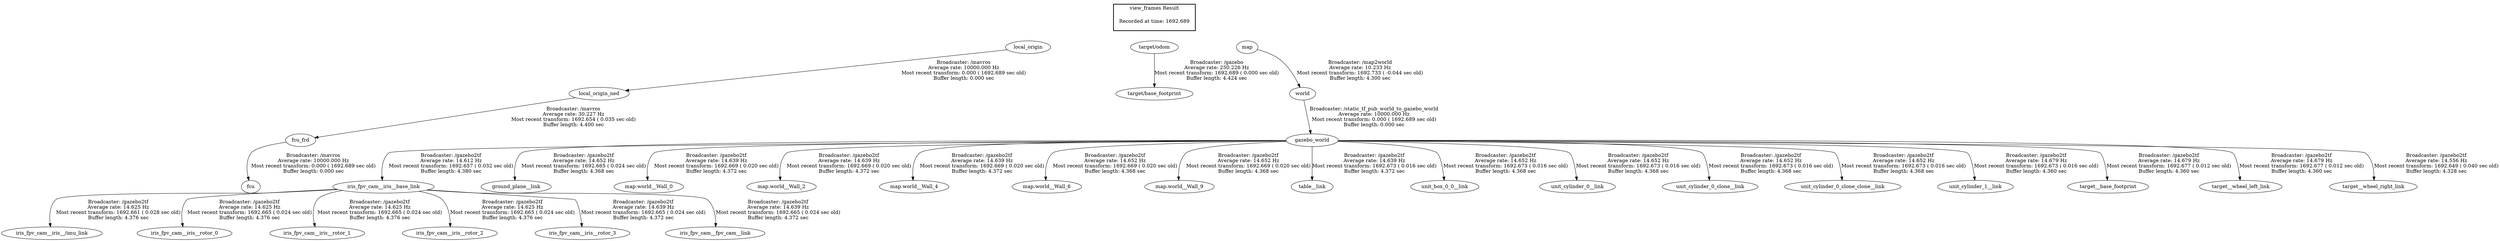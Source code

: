 digraph G {
"local_origin_ned" -> "fcu_frd"[label="Broadcaster: /mavros\nAverage rate: 30.227 Hz\nMost recent transform: 1692.654 ( 0.035 sec old)\nBuffer length: 4.400 sec\n"];
"local_origin" -> "local_origin_ned"[label="Broadcaster: /mavros\nAverage rate: 10000.000 Hz\nMost recent transform: 0.000 ( 1692.689 sec old)\nBuffer length: 0.000 sec\n"];
"fcu_frd" -> "fcu"[label="Broadcaster: /mavros\nAverage rate: 10000.000 Hz\nMost recent transform: 0.000 ( 1692.689 sec old)\nBuffer length: 0.000 sec\n"];
"target/odom" -> "target/base_footprint"[label="Broadcaster: /gazebo\nAverage rate: 250.226 Hz\nMost recent transform: 1692.689 ( 0.000 sec old)\nBuffer length: 4.424 sec\n"];
"world" -> "gazebo_world"[label="Broadcaster: /static_tf_pub_world_to_gazebo_world\nAverage rate: 10000.000 Hz\nMost recent transform: 0.000 ( 1692.689 sec old)\nBuffer length: 0.000 sec\n"];
"map" -> "world"[label="Broadcaster: /map2world\nAverage rate: 10.233 Hz\nMost recent transform: 1692.733 ( -0.044 sec old)\nBuffer length: 4.300 sec\n"];
"gazebo_world" -> "iris_fpv_cam__iris__base_link"[label="Broadcaster: /gazebo2tf\nAverage rate: 14.612 Hz\nMost recent transform: 1692.657 ( 0.032 sec old)\nBuffer length: 4.380 sec\n"];
"iris_fpv_cam__iris__base_link" -> "iris_fpv_cam__iris__/imu_link"[label="Broadcaster: /gazebo2tf\nAverage rate: 14.625 Hz\nMost recent transform: 1692.661 ( 0.028 sec old)\nBuffer length: 4.376 sec\n"];
"iris_fpv_cam__iris__base_link" -> "iris_fpv_cam__iris__rotor_0"[label="Broadcaster: /gazebo2tf\nAverage rate: 14.625 Hz\nMost recent transform: 1692.665 ( 0.024 sec old)\nBuffer length: 4.376 sec\n"];
"iris_fpv_cam__iris__base_link" -> "iris_fpv_cam__iris__rotor_1"[label="Broadcaster: /gazebo2tf\nAverage rate: 14.625 Hz\nMost recent transform: 1692.665 ( 0.024 sec old)\nBuffer length: 4.376 sec\n"];
"iris_fpv_cam__iris__base_link" -> "iris_fpv_cam__iris__rotor_2"[label="Broadcaster: /gazebo2tf\nAverage rate: 14.625 Hz\nMost recent transform: 1692.665 ( 0.024 sec old)\nBuffer length: 4.376 sec\n"];
"iris_fpv_cam__iris__base_link" -> "iris_fpv_cam__iris__rotor_3"[label="Broadcaster: /gazebo2tf\nAverage rate: 14.639 Hz\nMost recent transform: 1692.665 ( 0.024 sec old)\nBuffer length: 4.372 sec\n"];
"iris_fpv_cam__iris__base_link" -> "iris_fpv_cam__fpv_cam__link"[label="Broadcaster: /gazebo2tf\nAverage rate: 14.639 Hz\nMost recent transform: 1692.665 ( 0.024 sec old)\nBuffer length: 4.372 sec\n"];
"gazebo_world" -> "ground_plane__link"[label="Broadcaster: /gazebo2tf\nAverage rate: 14.652 Hz\nMost recent transform: 1692.665 ( 0.024 sec old)\nBuffer length: 4.368 sec\n"];
"gazebo_world" -> "map.world__Wall_0"[label="Broadcaster: /gazebo2tf\nAverage rate: 14.639 Hz\nMost recent transform: 1692.669 ( 0.020 sec old)\nBuffer length: 4.372 sec\n"];
"gazebo_world" -> "map.world__Wall_2"[label="Broadcaster: /gazebo2tf\nAverage rate: 14.639 Hz\nMost recent transform: 1692.669 ( 0.020 sec old)\nBuffer length: 4.372 sec\n"];
"gazebo_world" -> "map.world__Wall_4"[label="Broadcaster: /gazebo2tf\nAverage rate: 14.639 Hz\nMost recent transform: 1692.669 ( 0.020 sec old)\nBuffer length: 4.372 sec\n"];
"gazebo_world" -> "map.world__Wall_6"[label="Broadcaster: /gazebo2tf\nAverage rate: 14.652 Hz\nMost recent transform: 1692.669 ( 0.020 sec old)\nBuffer length: 4.368 sec\n"];
"gazebo_world" -> "map.world__Wall_9"[label="Broadcaster: /gazebo2tf\nAverage rate: 14.652 Hz\nMost recent transform: 1692.669 ( 0.020 sec old)\nBuffer length: 4.368 sec\n"];
"gazebo_world" -> "table__link"[label="Broadcaster: /gazebo2tf\nAverage rate: 14.639 Hz\nMost recent transform: 1692.673 ( 0.016 sec old)\nBuffer length: 4.372 sec\n"];
"gazebo_world" -> "unit_box_0_0__link"[label="Broadcaster: /gazebo2tf\nAverage rate: 14.652 Hz\nMost recent transform: 1692.673 ( 0.016 sec old)\nBuffer length: 4.368 sec\n"];
"gazebo_world" -> "unit_cylinder_0__link"[label="Broadcaster: /gazebo2tf\nAverage rate: 14.652 Hz\nMost recent transform: 1692.673 ( 0.016 sec old)\nBuffer length: 4.368 sec\n"];
"gazebo_world" -> "unit_cylinder_0_clone__link"[label="Broadcaster: /gazebo2tf\nAverage rate: 14.652 Hz\nMost recent transform: 1692.673 ( 0.016 sec old)\nBuffer length: 4.368 sec\n"];
"gazebo_world" -> "unit_cylinder_0_clone_clone__link"[label="Broadcaster: /gazebo2tf\nAverage rate: 14.652 Hz\nMost recent transform: 1692.673 ( 0.016 sec old)\nBuffer length: 4.368 sec\n"];
"gazebo_world" -> "unit_cylinder_1__link"[label="Broadcaster: /gazebo2tf\nAverage rate: 14.679 Hz\nMost recent transform: 1692.673 ( 0.016 sec old)\nBuffer length: 4.360 sec\n"];
"gazebo_world" -> "target__base_footprint"[label="Broadcaster: /gazebo2tf\nAverage rate: 14.679 Hz\nMost recent transform: 1692.677 ( 0.012 sec old)\nBuffer length: 4.360 sec\n"];
"gazebo_world" -> "target__wheel_left_link"[label="Broadcaster: /gazebo2tf\nAverage rate: 14.679 Hz\nMost recent transform: 1692.677 ( 0.012 sec old)\nBuffer length: 4.360 sec\n"];
"gazebo_world" -> "target__wheel_right_link"[label="Broadcaster: /gazebo2tf\nAverage rate: 14.556 Hz\nMost recent transform: 1692.649 ( 0.040 sec old)\nBuffer length: 4.328 sec\n"];
edge [style=invis];
 subgraph cluster_legend { style=bold; color=black; label ="view_frames Result";
"Recorded at time: 1692.689"[ shape=plaintext ] ;
 }->"local_origin";
edge [style=invis];
 subgraph cluster_legend { style=bold; color=black; label ="view_frames Result";
"Recorded at time: 1692.689"[ shape=plaintext ] ;
 }->"target/odom";
edge [style=invis];
 subgraph cluster_legend { style=bold; color=black; label ="view_frames Result";
"Recorded at time: 1692.689"[ shape=plaintext ] ;
 }->"map";
}